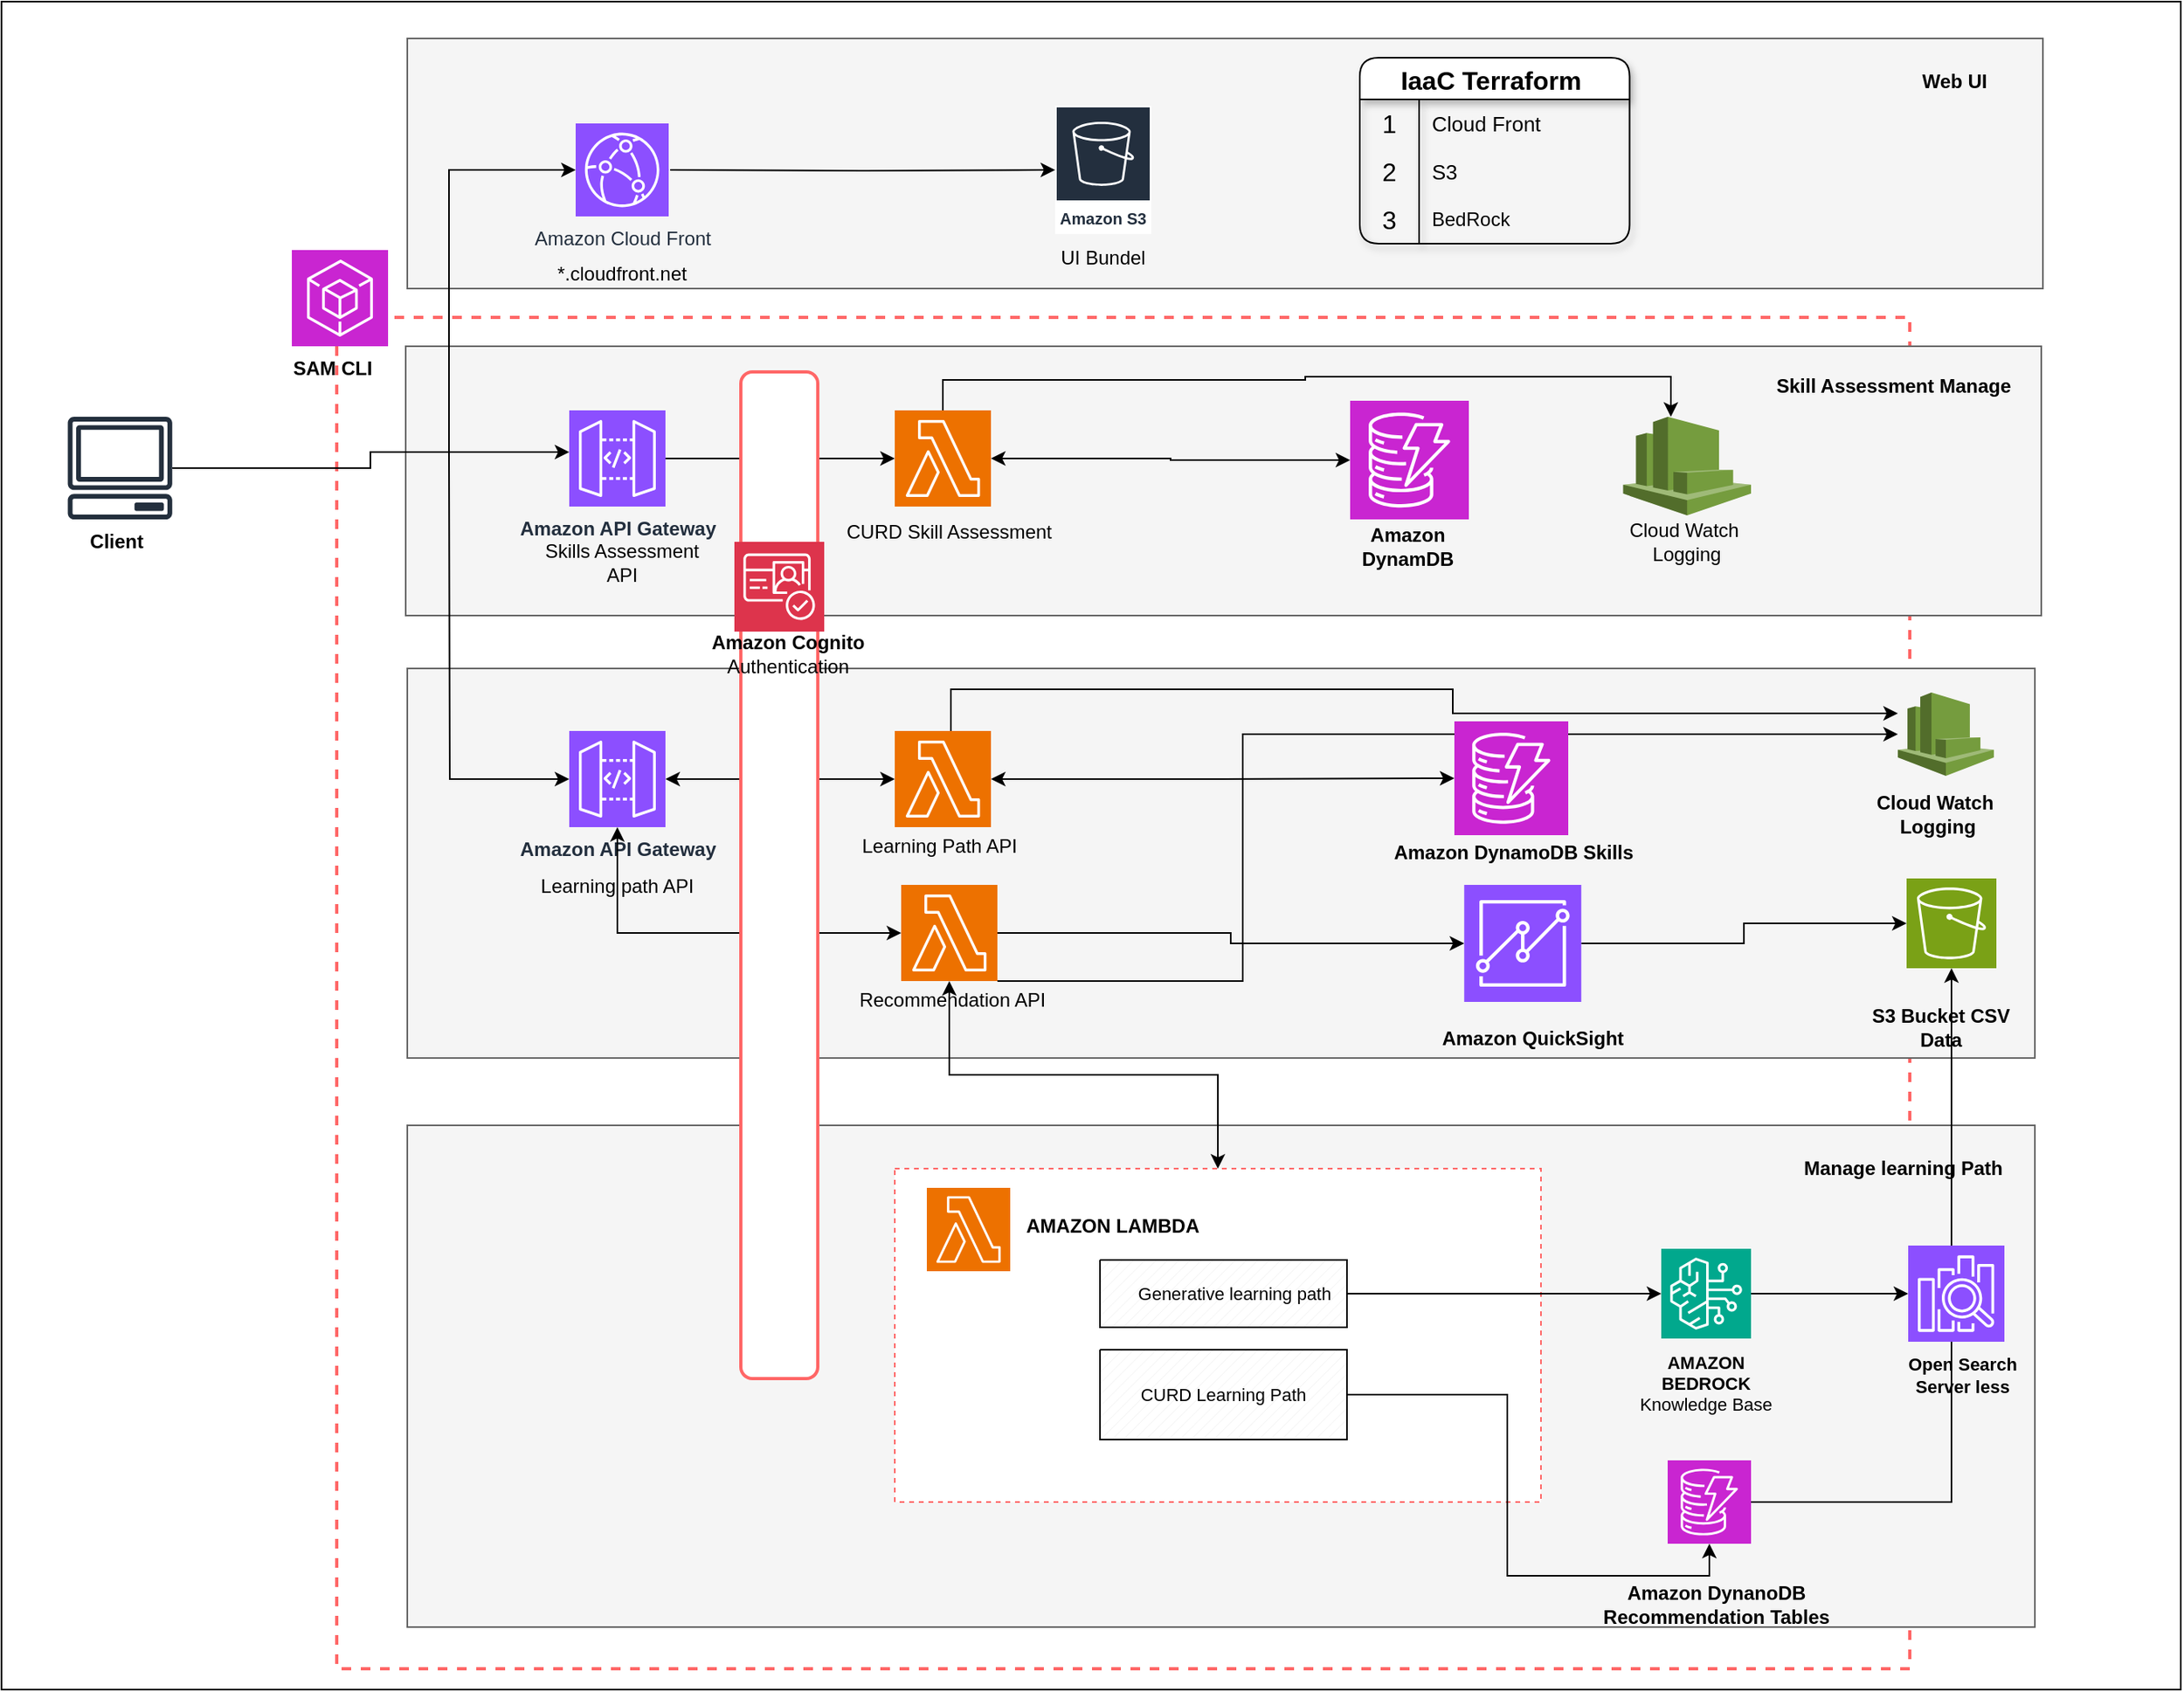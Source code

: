 <mxfile version="28.2.5">
  <diagram name="Page-1" id="J0pn-qvqmCMKmaqcsfVE">
    <mxGraphModel dx="1426" dy="743" grid="1" gridSize="13" guides="1" tooltips="1" connect="1" arrows="1" fold="1" page="1" pageScale="1" pageWidth="850" pageHeight="1100" math="0" shadow="0">
      <root>
        <mxCell id="0" />
        <mxCell id="1" parent="0" />
        <mxCell id="tY45VQPZwdm3tpJNNto9-136" value="" style="rounded=0;whiteSpace=wrap;html=1;" parent="1" vertex="1">
          <mxGeometry x="70.92" y="13" width="1359.08" height="1053" as="geometry" />
        </mxCell>
        <mxCell id="tY45VQPZwdm3tpJNNto9-113" value="" style="rounded=0;whiteSpace=wrap;html=1;dashed=1;strokeColor=#FF6666;strokeWidth=2;" parent="1" vertex="1">
          <mxGeometry x="280" y="210" width="981" height="843" as="geometry" />
        </mxCell>
        <mxCell id="tY45VQPZwdm3tpJNNto9-48" style="edgeStyle=orthogonalEdgeStyle;rounded=0;orthogonalLoop=1;jettySize=auto;html=1;entryX=0.05;entryY=0.367;entryDx=0;entryDy=0;entryPerimeter=0;" parent="1" source="tY45VQPZwdm3tpJNNto9-9" target="tY45VQPZwdm3tpJNNto9-12" edge="1">
          <mxGeometry relative="1" as="geometry" />
        </mxCell>
        <mxCell id="tY45VQPZwdm3tpJNNto9-1" value="" style="rounded=0;whiteSpace=wrap;html=1;fillColor=#f5f5f5;strokeColor=#666666;fontColor=#333333;" parent="1" vertex="1">
          <mxGeometry x="324" y="36" width="1020" height="156" as="geometry" />
        </mxCell>
        <mxCell id="tY45VQPZwdm3tpJNNto9-4" style="edgeStyle=orthogonalEdgeStyle;rounded=0;orthogonalLoop=1;jettySize=auto;html=1;" parent="1" target="tY45VQPZwdm3tpJNNto9-3" edge="1">
          <mxGeometry relative="1" as="geometry">
            <mxPoint x="488" y="118" as="sourcePoint" />
          </mxGeometry>
        </mxCell>
        <mxCell id="tY45VQPZwdm3tpJNNto9-3" value="Amazon S3" style="sketch=0;outlineConnect=0;fontColor=#232F3E;gradientColor=none;strokeColor=#ffffff;fillColor=#232F3E;dashed=0;verticalLabelPosition=middle;verticalAlign=bottom;align=center;html=1;whiteSpace=wrap;fontSize=10;fontStyle=1;spacing=3;shape=mxgraph.aws4.productIcon;prIcon=mxgraph.aws4.s3;" parent="1" vertex="1">
          <mxGeometry x="728" y="78" width="60" height="80" as="geometry" />
        </mxCell>
        <mxCell id="tY45VQPZwdm3tpJNNto9-5" value="*.cloudfront.net" style="text;html=1;align=center;verticalAlign=middle;whiteSpace=wrap;rounded=0;" parent="1" vertex="1">
          <mxGeometry x="408" y="168" width="100" height="30" as="geometry" />
        </mxCell>
        <mxCell id="tY45VQPZwdm3tpJNNto9-6" value="Amazon Cloud Front" style="sketch=0;points=[[0,0,0],[0.25,0,0],[0.5,0,0],[0.75,0,0],[1,0,0],[0,1,0],[0.25,1,0],[0.5,1,0],[0.75,1,0],[1,1,0],[0,0.25,0],[0,0.5,0],[0,0.75,0],[1,0.25,0],[1,0.5,0],[1,0.75,0]];outlineConnect=0;fontColor=#232F3E;fillColor=#8C4FFF;strokeColor=#ffffff;dashed=0;verticalLabelPosition=bottom;verticalAlign=top;align=center;html=1;fontSize=12;fontStyle=0;aspect=fixed;shape=mxgraph.aws4.resourceIcon;resIcon=mxgraph.aws4.cloudfront;" parent="1" vertex="1">
          <mxGeometry x="429" y="89" width="58" height="58" as="geometry" />
        </mxCell>
        <mxCell id="tY45VQPZwdm3tpJNNto9-7" value="UI Bundel" style="text;html=1;align=center;verticalAlign=middle;whiteSpace=wrap;rounded=0;" parent="1" vertex="1">
          <mxGeometry x="728" y="158" width="60" height="30" as="geometry" />
        </mxCell>
        <mxCell id="tY45VQPZwdm3tpJNNto9-8" value="" style="rounded=0;whiteSpace=wrap;html=1;fillColor=#f5f5f5;fontColor=#333333;strokeColor=#666666;" parent="1" vertex="1">
          <mxGeometry x="323" y="228" width="1020" height="168" as="geometry" />
        </mxCell>
        <mxCell id="tY45VQPZwdm3tpJNNto9-49" style="edgeStyle=orthogonalEdgeStyle;rounded=0;orthogonalLoop=1;jettySize=auto;html=1;" parent="1" source="tY45VQPZwdm3tpJNNto9-9" target="tY45VQPZwdm3tpJNNto9-12" edge="1">
          <mxGeometry relative="1" as="geometry" />
        </mxCell>
        <mxCell id="tY45VQPZwdm3tpJNNto9-9" value="&lt;b&gt;Amazon API Gateway&lt;/b&gt;" style="sketch=0;points=[[0,0,0],[0.25,0,0],[0.5,0,0],[0.75,0,0],[1,0,0],[0,1,0],[0.25,1,0],[0.5,1,0],[0.75,1,0],[1,1,0],[0,0.25,0],[0,0.5,0],[0,0.75,0],[1,0.25,0],[1,0.5,0],[1,0.75,0]];outlineConnect=0;fontColor=#232F3E;fillColor=#8C4FFF;strokeColor=#ffffff;dashed=0;verticalLabelPosition=bottom;verticalAlign=top;align=center;html=1;fontSize=12;fontStyle=0;aspect=fixed;shape=mxgraph.aws4.resourceIcon;resIcon=mxgraph.aws4.api_gateway;" parent="1" vertex="1">
          <mxGeometry x="425" y="268" width="60" height="60" as="geometry" />
        </mxCell>
        <mxCell id="tY45VQPZwdm3tpJNNto9-10" value="Skills Assessment API" style="text;html=1;align=center;verticalAlign=middle;whiteSpace=wrap;rounded=0;" parent="1" vertex="1">
          <mxGeometry x="403" y="336" width="110" height="54" as="geometry" />
        </mxCell>
        <mxCell id="tY45VQPZwdm3tpJNNto9-53" style="edgeStyle=orthogonalEdgeStyle;rounded=0;orthogonalLoop=1;jettySize=auto;html=1;startArrow=classic;startFill=1;" parent="1" source="tY45VQPZwdm3tpJNNto9-12" target="tY45VQPZwdm3tpJNNto9-27" edge="1">
          <mxGeometry relative="1" as="geometry" />
        </mxCell>
        <mxCell id="tY45VQPZwdm3tpJNNto9-12" value="" style="sketch=0;points=[[0,0,0],[0.25,0,0],[0.5,0,0],[0.75,0,0],[1,0,0],[0,1,0],[0.25,1,0],[0.5,1,0],[0.75,1,0],[1,1,0],[0,0.25,0],[0,0.5,0],[0,0.75,0],[1,0.25,0],[1,0.5,0],[1,0.75,0]];outlineConnect=0;fontColor=#232F3E;fillColor=#ED7100;strokeColor=#ffffff;dashed=0;verticalLabelPosition=bottom;verticalAlign=top;align=center;html=1;fontSize=12;fontStyle=0;aspect=fixed;shape=mxgraph.aws4.resourceIcon;resIcon=mxgraph.aws4.lambda;" parent="1" vertex="1">
          <mxGeometry x="628" y="268" width="60" height="60" as="geometry" />
        </mxCell>
        <mxCell id="tY45VQPZwdm3tpJNNto9-21" value="" style="rounded=0;whiteSpace=wrap;html=1;fillColor=#f5f5f5;fontColor=#333333;strokeColor=#666666;" parent="1" vertex="1">
          <mxGeometry x="324" y="429" width="1015" height="243" as="geometry" />
        </mxCell>
        <mxCell id="tY45VQPZwdm3tpJNNto9-110" style="edgeStyle=orthogonalEdgeStyle;rounded=0;orthogonalLoop=1;jettySize=auto;html=1;" parent="1" source="tY45VQPZwdm3tpJNNto9-23" target="tY45VQPZwdm3tpJNNto9-9" edge="1">
          <mxGeometry relative="1" as="geometry">
            <Array as="points">
              <mxPoint x="301" y="304" />
              <mxPoint x="301" y="294" />
            </Array>
          </mxGeometry>
        </mxCell>
        <mxCell id="tY45VQPZwdm3tpJNNto9-23" value="" style="sketch=0;outlineConnect=0;fontColor=#232F3E;gradientColor=none;fillColor=#232F3D;strokeColor=none;dashed=0;verticalLabelPosition=bottom;verticalAlign=top;align=center;html=1;fontSize=12;fontStyle=0;aspect=fixed;pointerEvents=1;shape=mxgraph.aws4.client;" parent="1" vertex="1">
          <mxGeometry x="112" y="272" width="65.68" height="64" as="geometry" />
        </mxCell>
        <mxCell id="tY45VQPZwdm3tpJNNto9-27" value="" style="sketch=0;points=[[0,0,0],[0.25,0,0],[0.5,0,0],[0.75,0,0],[1,0,0],[0,1,0],[0.25,1,0],[0.5,1,0],[0.75,1,0],[1,1,0],[0,0.25,0],[0,0.5,0],[0,0.75,0],[1,0.25,0],[1,0.5,0],[1,0.75,0]];outlineConnect=0;fontColor=#232F3E;fillColor=#C925D1;strokeColor=#ffffff;dashed=0;verticalLabelPosition=bottom;verticalAlign=top;align=center;html=1;fontSize=12;fontStyle=0;aspect=fixed;shape=mxgraph.aws4.resourceIcon;resIcon=mxgraph.aws4.dynamodb;" parent="1" vertex="1">
          <mxGeometry x="912" y="262" width="74" height="74" as="geometry" />
        </mxCell>
        <mxCell id="tY45VQPZwdm3tpJNNto9-47" style="edgeStyle=orthogonalEdgeStyle;rounded=0;orthogonalLoop=1;jettySize=auto;html=1;startArrow=classic;startFill=1;" parent="1" source="tY45VQPZwdm3tpJNNto9-29" target="tY45VQPZwdm3tpJNNto9-31" edge="1">
          <mxGeometry relative="1" as="geometry">
            <Array as="points">
              <mxPoint x="602" y="498" />
              <mxPoint x="602" y="498" />
            </Array>
          </mxGeometry>
        </mxCell>
        <mxCell id="tY45VQPZwdm3tpJNNto9-112" style="edgeStyle=orthogonalEdgeStyle;rounded=0;orthogonalLoop=1;jettySize=auto;html=1;endArrow=none;endFill=0;startArrow=classic;startFill=1;" parent="1" source="tY45VQPZwdm3tpJNNto9-29" edge="1">
          <mxGeometry relative="1" as="geometry">
            <mxPoint x="350" y="294" as="targetPoint" />
          </mxGeometry>
        </mxCell>
        <mxCell id="tY45VQPZwdm3tpJNNto9-29" value="&lt;b&gt;Amazon API Gateway&lt;/b&gt;" style="sketch=0;points=[[0,0,0],[0.25,0,0],[0.5,0,0],[0.75,0,0],[1,0,0],[0,1,0],[0.25,1,0],[0.5,1,0],[0.75,1,0],[1,1,0],[0,0.25,0],[0,0.5,0],[0,0.75,0],[1,0.25,0],[1,0.5,0],[1,0.75,0]];outlineConnect=0;fontColor=#232F3E;fillColor=#8C4FFF;strokeColor=#ffffff;dashed=0;verticalLabelPosition=bottom;verticalAlign=top;align=center;html=1;fontSize=12;fontStyle=0;aspect=fixed;shape=mxgraph.aws4.resourceIcon;resIcon=mxgraph.aws4.api_gateway;" parent="1" vertex="1">
          <mxGeometry x="425" y="468" width="60" height="60" as="geometry" />
        </mxCell>
        <mxCell id="tY45VQPZwdm3tpJNNto9-30" value="Learning path API" style="text;html=1;align=center;verticalAlign=middle;whiteSpace=wrap;rounded=0;" parent="1" vertex="1">
          <mxGeometry x="400" y="550" width="110" height="30" as="geometry" />
        </mxCell>
        <mxCell id="tY45VQPZwdm3tpJNNto9-46" style="edgeStyle=orthogonalEdgeStyle;rounded=0;orthogonalLoop=1;jettySize=auto;html=1;startArrow=classic;startFill=1;" parent="1" source="tY45VQPZwdm3tpJNNto9-31" target="tY45VQPZwdm3tpJNNto9-28" edge="1">
          <mxGeometry relative="1" as="geometry" />
        </mxCell>
        <mxCell id="tY45VQPZwdm3tpJNNto9-123" style="edgeStyle=orthogonalEdgeStyle;rounded=0;orthogonalLoop=1;jettySize=auto;html=1;" parent="1" source="tY45VQPZwdm3tpJNNto9-31" edge="1" target="tY45VQPZwdm3tpJNNto9-121">
          <mxGeometry relative="1" as="geometry">
            <mxPoint x="663.44" y="455" as="sourcePoint" />
            <mxPoint x="1259.0" y="457" as="targetPoint" />
            <Array as="points">
              <mxPoint x="663" y="442" />
              <mxPoint x="976" y="442" />
              <mxPoint x="976" y="457" />
            </Array>
          </mxGeometry>
        </mxCell>
        <mxCell id="tY45VQPZwdm3tpJNNto9-31" value="" style="sketch=0;points=[[0,0,0],[0.25,0,0],[0.5,0,0],[0.75,0,0],[1,0,0],[0,1,0],[0.25,1,0],[0.5,1,0],[0.75,1,0],[1,1,0],[0,0.25,0],[0,0.5,0],[0,0.75,0],[1,0.25,0],[1,0.5,0],[1,0.75,0]];outlineConnect=0;fontColor=#232F3E;fillColor=#ED7100;strokeColor=#ffffff;dashed=0;verticalLabelPosition=bottom;verticalAlign=top;align=center;html=1;fontSize=12;fontStyle=0;aspect=fixed;shape=mxgraph.aws4.resourceIcon;resIcon=mxgraph.aws4.lambda;" parent="1" vertex="1">
          <mxGeometry x="628" y="468" width="60" height="60" as="geometry" />
        </mxCell>
        <mxCell id="tY45VQPZwdm3tpJNNto9-32" value="CURD Skill Assessment" style="text;html=1;align=center;verticalAlign=middle;whiteSpace=wrap;rounded=0;" parent="1" vertex="1">
          <mxGeometry x="596" y="328" width="132" height="32" as="geometry" />
        </mxCell>
        <mxCell id="tY45VQPZwdm3tpJNNto9-33" value="Learning Path API" style="text;html=1;align=center;verticalAlign=middle;whiteSpace=wrap;rounded=0;" parent="1" vertex="1">
          <mxGeometry x="592" y="528" width="128" height="24" as="geometry" />
        </mxCell>
        <mxCell id="tY45VQPZwdm3tpJNNto9-81" style="edgeStyle=orthogonalEdgeStyle;rounded=0;orthogonalLoop=1;jettySize=auto;html=1;endArrow=classic;endFill=1;startArrow=classic;startFill=1;" parent="1" source="tY45VQPZwdm3tpJNNto9-34" target="tY45VQPZwdm3tpJNNto9-29" edge="1">
          <mxGeometry relative="1" as="geometry" />
        </mxCell>
        <mxCell id="vj-08WBLL29Uzv7ONImY-8" style="edgeStyle=orthogonalEdgeStyle;rounded=0;orthogonalLoop=1;jettySize=auto;html=1;" edge="1" parent="1" source="tY45VQPZwdm3tpJNNto9-34" target="tY45VQPZwdm3tpJNNto9-84">
          <mxGeometry relative="1" as="geometry" />
        </mxCell>
        <mxCell id="tY45VQPZwdm3tpJNNto9-34" value="" style="sketch=0;points=[[0,0,0],[0.25,0,0],[0.5,0,0],[0.75,0,0],[1,0,0],[0,1,0],[0.25,1,0],[0.5,1,0],[0.75,1,0],[1,1,0],[0,0.25,0],[0,0.5,0],[0,0.75,0],[1,0.25,0],[1,0.5,0],[1,0.75,0]];outlineConnect=0;fontColor=#232F3E;fillColor=#ED7100;strokeColor=#ffffff;dashed=0;verticalLabelPosition=bottom;verticalAlign=top;align=center;html=1;fontSize=12;fontStyle=0;aspect=fixed;shape=mxgraph.aws4.resourceIcon;resIcon=mxgraph.aws4.lambda;" parent="1" vertex="1">
          <mxGeometry x="632" y="564" width="60" height="60" as="geometry" />
        </mxCell>
        <mxCell id="tY45VQPZwdm3tpJNNto9-35" value="Recommendation API" style="text;html=1;align=center;verticalAlign=middle;whiteSpace=wrap;rounded=0;" parent="1" vertex="1">
          <mxGeometry x="600" y="624" width="128" height="24" as="geometry" />
        </mxCell>
        <mxCell id="tY45VQPZwdm3tpJNNto9-43" value="" style="rounded=0;whiteSpace=wrap;html=1;fillColor=#f5f5f5;fontColor=#333333;strokeColor=#666666;" parent="1" vertex="1">
          <mxGeometry x="324" y="714" width="1015" height="313" as="geometry" />
        </mxCell>
        <mxCell id="tY45VQPZwdm3tpJNNto9-44" value="" style="rounded=1;whiteSpace=wrap;html=1;strokeColor=#FF6666;strokeWidth=2;" parent="1" vertex="1">
          <mxGeometry x="532" y="244" width="48" height="628" as="geometry" />
        </mxCell>
        <mxCell id="tY45VQPZwdm3tpJNNto9-37" value="" style="sketch=0;points=[[0,0,0],[0.25,0,0],[0.5,0,0],[0.75,0,0],[1,0,0],[0,1,0],[0.25,1,0],[0.5,1,0],[0.75,1,0],[1,1,0],[0,0.25,0],[0,0.5,0],[0,0.75,0],[1,0.25,0],[1,0.5,0],[1,0.75,0]];outlineConnect=0;fontColor=#232F3E;fillColor=#DD344C;strokeColor=#ffffff;dashed=0;verticalLabelPosition=bottom;verticalAlign=top;align=center;html=1;fontSize=12;fontStyle=0;aspect=fixed;shape=mxgraph.aws4.resourceIcon;resIcon=mxgraph.aws4.cognito;" parent="1" vertex="1">
          <mxGeometry x="528" y="350" width="56" height="56" as="geometry" />
        </mxCell>
        <mxCell id="tY45VQPZwdm3tpJNNto9-38" value="&lt;b&gt;Amazon Cognito&lt;/b&gt;&lt;br&gt;Authentication" style="text;html=1;align=center;verticalAlign=middle;whiteSpace=wrap;rounded=0;" parent="1" vertex="1">
          <mxGeometry x="493" y="406" width="137" height="28" as="geometry" />
        </mxCell>
        <mxCell id="vj-08WBLL29Uzv7ONImY-4" style="edgeStyle=orthogonalEdgeStyle;rounded=0;orthogonalLoop=1;jettySize=auto;html=1;" edge="1" parent="1" source="tY45VQPZwdm3tpJNNto9-51" target="tY45VQPZwdm3tpJNNto9-86">
          <mxGeometry relative="1" as="geometry" />
        </mxCell>
        <mxCell id="tY45VQPZwdm3tpJNNto9-51" value="" style="sketch=0;points=[[0,0,0],[0.25,0,0],[0.5,0,0],[0.75,0,0],[1,0,0],[0,1,0],[0.25,1,0],[0.5,1,0],[0.75,1,0],[1,1,0],[0,0.25,0],[0,0.5,0],[0,0.75,0],[1,0.25,0],[1,0.5,0],[1,0.75,0]];outlineConnect=0;fontColor=#232F3E;fillColor=#C925D1;strokeColor=#ffffff;dashed=0;verticalLabelPosition=bottom;verticalAlign=top;align=center;html=1;fontSize=12;fontStyle=0;aspect=fixed;shape=mxgraph.aws4.resourceIcon;resIcon=mxgraph.aws4.dynamodb;" parent="1" vertex="1">
          <mxGeometry x="1110" y="923" width="52" height="52" as="geometry" />
        </mxCell>
        <mxCell id="tY45VQPZwdm3tpJNNto9-54" value="&lt;b&gt;Amazon DynamDB&lt;/b&gt;" style="text;html=1;align=center;verticalAlign=middle;whiteSpace=wrap;rounded=0;" parent="1" vertex="1">
          <mxGeometry x="918" y="338" width="60" height="30" as="geometry" />
        </mxCell>
        <mxCell id="tY45VQPZwdm3tpJNNto9-55" value="&lt;b&gt;Amazon DynamoDB Skills&lt;/b&gt;" style="text;html=1;align=center;verticalAlign=middle;whiteSpace=wrap;rounded=0;" parent="1" vertex="1">
          <mxGeometry x="936.75" y="528" width="153.5" height="32" as="geometry" />
        </mxCell>
        <mxCell id="tY45VQPZwdm3tpJNNto9-56" value="&lt;b&gt;Amazon DynanoDB&lt;br&gt;Recommendation Tables&lt;/b&gt;" style="text;html=1;align=center;verticalAlign=middle;whiteSpace=wrap;rounded=0;" parent="1" vertex="1">
          <mxGeometry x="1057.5" y="999" width="164.5" height="28" as="geometry" />
        </mxCell>
        <mxCell id="tY45VQPZwdm3tpJNNto9-59" value="" style="rounded=0;whiteSpace=wrap;html=1;dashed=1;strokeColor=#FF6666;" parent="1" vertex="1">
          <mxGeometry x="628" y="741" width="403" height="208" as="geometry" />
        </mxCell>
        <mxCell id="tY45VQPZwdm3tpJNNto9-62" value="&lt;b&gt;AMAZON LAMBDA&lt;/b&gt;" style="text;html=1;align=center;verticalAlign=middle;whiteSpace=wrap;rounded=0;" parent="1" vertex="1">
          <mxGeometry x="700" y="765" width="128" height="24" as="geometry" />
        </mxCell>
        <mxCell id="tY45VQPZwdm3tpJNNto9-77" style="edgeStyle=orthogonalEdgeStyle;rounded=0;orthogonalLoop=1;jettySize=auto;html=1;" parent="1" source="tY45VQPZwdm3tpJNNto9-65" target="tY45VQPZwdm3tpJNNto9-75" edge="1">
          <mxGeometry relative="1" as="geometry" />
        </mxCell>
        <mxCell id="tY45VQPZwdm3tpJNNto9-65" value="" style="verticalLabelPosition=bottom;verticalAlign=top;html=1;shape=mxgraph.basic.patternFillRect;fillStyle=diag;step=5;fillStrokeWidth=0.2;fillStrokeColor=#dddddd;" parent="1" vertex="1">
          <mxGeometry x="756" y="798" width="154" height="42" as="geometry" />
        </mxCell>
        <mxCell id="tY45VQPZwdm3tpJNNto9-66" value="" style="verticalLabelPosition=bottom;verticalAlign=top;html=1;shape=mxgraph.basic.patternFillRect;fillStyle=diag;step=5;fillStrokeWidth=0.2;fillStrokeColor=#dddddd;" parent="1" vertex="1">
          <mxGeometry x="756" y="854" width="154" height="56" as="geometry" />
        </mxCell>
        <mxCell id="tY45VQPZwdm3tpJNNto9-68" value="Generative learning path" style="text;html=1;align=center;verticalAlign=middle;whiteSpace=wrap;rounded=0;fontSize=11;" parent="1" vertex="1">
          <mxGeometry x="777" y="805" width="126" height="28" as="geometry" />
        </mxCell>
        <mxCell id="tY45VQPZwdm3tpJNNto9-70" value="CURD Learning Path" style="text;html=1;align=center;verticalAlign=middle;whiteSpace=wrap;rounded=0;fontSize=11;" parent="1" vertex="1">
          <mxGeometry x="770" y="868" width="126" height="28" as="geometry" />
        </mxCell>
        <mxCell id="tY45VQPZwdm3tpJNNto9-79" style="edgeStyle=orthogonalEdgeStyle;rounded=0;orthogonalLoop=1;jettySize=auto;html=1;" parent="1" source="tY45VQPZwdm3tpJNNto9-75" target="tY45VQPZwdm3tpJNNto9-78" edge="1">
          <mxGeometry relative="1" as="geometry" />
        </mxCell>
        <mxCell id="tY45VQPZwdm3tpJNNto9-75" value="" style="sketch=0;points=[[0,0,0],[0.25,0,0],[0.5,0,0],[0.75,0,0],[1,0,0],[0,1,0],[0.25,1,0],[0.5,1,0],[0.75,1,0],[1,1,0],[0,0.25,0],[0,0.5,0],[0,0.75,0],[1,0.25,0],[1,0.5,0],[1,0.75,0]];outlineConnect=0;fontColor=#232F3E;fillColor=#01A88D;strokeColor=#ffffff;dashed=0;verticalLabelPosition=bottom;verticalAlign=top;align=center;html=1;fontSize=12;fontStyle=0;aspect=fixed;shape=mxgraph.aws4.resourceIcon;resIcon=mxgraph.aws4.bedrock;" parent="1" vertex="1">
          <mxGeometry x="1106" y="791" width="56" height="56" as="geometry" />
        </mxCell>
        <mxCell id="tY45VQPZwdm3tpJNNto9-76" value="&lt;b&gt;AMAZON BEDROCK&lt;/b&gt;&lt;br&gt;Knowledge Base" style="text;html=1;align=center;verticalAlign=middle;whiteSpace=wrap;rounded=0;fontSize=11;" parent="1" vertex="1">
          <mxGeometry x="1083.25" y="854" width="101.5" height="42" as="geometry" />
        </mxCell>
        <mxCell id="tY45VQPZwdm3tpJNNto9-78" value="" style="sketch=0;points=[[0,0,0],[0.25,0,0],[0.5,0,0],[0.75,0,0],[1,0,0],[0,1,0],[0.25,1,0],[0.5,1,0],[0.75,1,0],[1,1,0],[0,0.25,0],[0,0.5,0],[0,0.75,0],[1,0.25,0],[1,0.5,0],[1,0.75,0]];outlineConnect=0;fontColor=#232F3E;fillColor=#8C4FFF;strokeColor=#ffffff;dashed=0;verticalLabelPosition=bottom;verticalAlign=top;align=center;html=1;fontSize=12;fontStyle=0;aspect=fixed;shape=mxgraph.aws4.resourceIcon;resIcon=mxgraph.aws4.elasticsearch_service;" parent="1" vertex="1">
          <mxGeometry x="1260" y="789" width="60" height="60" as="geometry" />
        </mxCell>
        <mxCell id="tY45VQPZwdm3tpJNNto9-80" value="&lt;b&gt;Open Search&lt;br&gt;Server less&lt;/b&gt;" style="text;html=1;align=center;verticalAlign=middle;whiteSpace=wrap;rounded=0;fontSize=11;" parent="1" vertex="1">
          <mxGeometry x="1242.5" y="849" width="101.5" height="42" as="geometry" />
        </mxCell>
        <mxCell id="tY45VQPZwdm3tpJNNto9-87" style="edgeStyle=orthogonalEdgeStyle;rounded=0;orthogonalLoop=1;jettySize=auto;html=1;" parent="1" source="tY45VQPZwdm3tpJNNto9-84" target="tY45VQPZwdm3tpJNNto9-86" edge="1">
          <mxGeometry relative="1" as="geometry" />
        </mxCell>
        <mxCell id="tY45VQPZwdm3tpJNNto9-84" value="" style="sketch=0;points=[[0,0,0],[0.25,0,0],[0.5,0,0],[0.75,0,0],[1,0,0],[0,1,0],[0.25,1,0],[0.5,1,0],[0.75,1,0],[1,1,0],[0,0.25,0],[0,0.5,0],[0,0.75,0],[1,0.25,0],[1,0.5,0],[1,0.75,0]];outlineConnect=0;fontColor=#232F3E;fillColor=#8C4FFF;strokeColor=#ffffff;dashed=0;verticalLabelPosition=bottom;verticalAlign=top;align=center;html=1;fontSize=12;fontStyle=0;aspect=fixed;shape=mxgraph.aws4.resourceIcon;resIcon=mxgraph.aws4.quicksight;" parent="1" vertex="1">
          <mxGeometry x="983.13" y="564" width="73" height="73" as="geometry" />
        </mxCell>
        <mxCell id="tY45VQPZwdm3tpJNNto9-86" value="" style="sketch=0;points=[[0,0,0],[0.25,0,0],[0.5,0,0],[0.75,0,0],[1,0,0],[0,1,0],[0.25,1,0],[0.5,1,0],[0.75,1,0],[1,1,0],[0,0.25,0],[0,0.5,0],[0,0.75,0],[1,0.25,0],[1,0.5,0],[1,0.75,0]];outlineConnect=0;fontColor=#232F3E;fillColor=#7AA116;strokeColor=#ffffff;dashed=0;verticalLabelPosition=bottom;verticalAlign=top;align=center;html=1;fontSize=12;fontStyle=0;aspect=fixed;shape=mxgraph.aws4.resourceIcon;resIcon=mxgraph.aws4.s3;" parent="1" vertex="1">
          <mxGeometry x="1259" y="560" width="56" height="56" as="geometry" />
        </mxCell>
        <mxCell id="tY45VQPZwdm3tpJNNto9-90" value="&lt;b&gt;Amazon QuickSight&lt;/b&gt;" style="text;html=1;align=center;verticalAlign=middle;whiteSpace=wrap;rounded=0;" parent="1" vertex="1">
          <mxGeometry x="962.25" y="648" width="128" height="24" as="geometry" />
        </mxCell>
        <mxCell id="tY45VQPZwdm3tpJNNto9-91" value="&lt;b&gt;S3 Bucket CSV Data&lt;/b&gt;" style="text;html=1;align=center;verticalAlign=middle;whiteSpace=wrap;rounded=0;" parent="1" vertex="1">
          <mxGeometry x="1227" y="637" width="107" height="32" as="geometry" />
        </mxCell>
        <mxCell id="tY45VQPZwdm3tpJNNto9-92" value="&lt;b&gt;Web UI&lt;/b&gt;" style="text;html=1;align=center;verticalAlign=middle;whiteSpace=wrap;rounded=0;" parent="1" vertex="1">
          <mxGeometry x="1259" y="48" width="60" height="30" as="geometry" />
        </mxCell>
        <mxCell id="tY45VQPZwdm3tpJNNto9-93" value="&lt;b&gt;Skill Assessment Manage&lt;/b&gt;" style="text;html=1;align=center;verticalAlign=middle;whiteSpace=wrap;rounded=0;" parent="1" vertex="1">
          <mxGeometry x="1165" y="238" width="172" height="30" as="geometry" />
        </mxCell>
        <mxCell id="tY45VQPZwdm3tpJNNto9-111" style="edgeStyle=orthogonalEdgeStyle;rounded=0;orthogonalLoop=1;jettySize=auto;html=1;labelBorderColor=none;fontColor=default;endArrow=none;endFill=0;startArrow=classic;startFill=1;" parent="1" source="tY45VQPZwdm3tpJNNto9-6" edge="1">
          <mxGeometry relative="1" as="geometry">
            <mxPoint x="350" y="294" as="targetPoint" />
            <Array as="points">
              <mxPoint x="350" y="118" />
            </Array>
          </mxGeometry>
        </mxCell>
        <mxCell id="tY45VQPZwdm3tpJNNto9-115" value="" style="sketch=0;points=[[0,0,0],[0.25,0,0],[0.5,0,0],[0.75,0,0],[1,0,0],[0,1,0],[0.25,1,0],[0.5,1,0],[0.75,1,0],[1,1,0],[0,0.25,0],[0,0.5,0],[0,0.75,0],[1,0.25,0],[1,0.5,0],[1,0.75,0]];outlineConnect=0;fontColor=#232F3E;fillColor=#C925D1;strokeColor=#ffffff;dashed=0;verticalLabelPosition=bottom;verticalAlign=top;align=center;html=1;fontSize=12;fontStyle=0;aspect=fixed;shape=mxgraph.aws4.resourceIcon;resIcon=mxgraph.aws4.tools_and_sdks;" parent="1" vertex="1">
          <mxGeometry x="252" y="168" width="60" height="60" as="geometry" />
        </mxCell>
        <mxCell id="tY45VQPZwdm3tpJNNto9-116" value="&lt;b&gt;Client&amp;nbsp;&lt;/b&gt;" style="text;html=1;align=center;verticalAlign=middle;whiteSpace=wrap;rounded=0;" parent="1" vertex="1">
          <mxGeometry x="98" y="336" width="92.92" height="28" as="geometry" />
        </mxCell>
        <mxCell id="tY45VQPZwdm3tpJNNto9-117" value="&lt;b&gt;SAM CLI&lt;/b&gt;" style="text;html=1;align=center;verticalAlign=middle;whiteSpace=wrap;rounded=0;" parent="1" vertex="1">
          <mxGeometry x="231.08" y="228" width="92.92" height="28" as="geometry" />
        </mxCell>
        <mxCell id="tY45VQPZwdm3tpJNNto9-118" value="" style="outlineConnect=0;dashed=0;verticalLabelPosition=bottom;verticalAlign=top;align=center;html=1;shape=mxgraph.aws3.cloudwatch;fillColor=#759C3E;gradientColor=none;" parent="1" vertex="1">
          <mxGeometry x="1082.25" y="272" width="79.75" height="61.5" as="geometry" />
        </mxCell>
        <mxCell id="tY45VQPZwdm3tpJNNto9-119" value="Cloud Watch&amp;nbsp;&lt;br&gt;Logging" style="text;html=1;align=center;verticalAlign=middle;whiteSpace=wrap;rounded=0;" parent="1" vertex="1">
          <mxGeometry x="1056.13" y="334" width="132" height="32" as="geometry" />
        </mxCell>
        <mxCell id="tY45VQPZwdm3tpJNNto9-120" style="edgeStyle=orthogonalEdgeStyle;rounded=0;orthogonalLoop=1;jettySize=auto;html=1;" parent="1" source="tY45VQPZwdm3tpJNNto9-12" target="tY45VQPZwdm3tpJNNto9-118" edge="1">
          <mxGeometry relative="1" as="geometry">
            <Array as="points">
              <mxPoint x="658" y="249" />
              <mxPoint x="884" y="249" />
              <mxPoint x="884" y="247" />
              <mxPoint x="1112" y="247" />
            </Array>
          </mxGeometry>
        </mxCell>
        <mxCell id="tY45VQPZwdm3tpJNNto9-121" value="" style="outlineConnect=0;dashed=0;verticalLabelPosition=bottom;verticalAlign=top;align=center;html=1;shape=mxgraph.aws3.cloudwatch;fillColor=#759C3E;gradientColor=none;" parent="1" vertex="1">
          <mxGeometry x="1253.56" y="444" width="59.87" height="52" as="geometry" />
        </mxCell>
        <mxCell id="tY45VQPZwdm3tpJNNto9-122" value="Cloud Watch&amp;nbsp;&lt;br&gt;Logging" style="text;html=1;align=center;verticalAlign=middle;whiteSpace=wrap;rounded=0;fontStyle=1" parent="1" vertex="1">
          <mxGeometry x="1220" y="507" width="117" height="26" as="geometry" />
        </mxCell>
        <mxCell id="tY45VQPZwdm3tpJNNto9-124" style="edgeStyle=orthogonalEdgeStyle;rounded=0;orthogonalLoop=1;jettySize=auto;html=1;" parent="1" source="tY45VQPZwdm3tpJNNto9-34" target="tY45VQPZwdm3tpJNNto9-121" edge="1">
          <mxGeometry relative="1" as="geometry">
            <mxPoint x="845" y="442" as="targetPoint" />
            <Array as="points">
              <mxPoint x="845" y="624" />
              <mxPoint x="845" y="470" />
            </Array>
          </mxGeometry>
        </mxCell>
        <mxCell id="tY45VQPZwdm3tpJNNto9-28" value="" style="sketch=0;points=[[0,0,0],[0.25,0,0],[0.5,0,0],[0.75,0,0],[1,0,0],[0,1,0],[0.25,1,0],[0.5,1,0],[0.75,1,0],[1,1,0],[0,0.25,0],[0,0.5,0],[0,0.75,0],[1,0.25,0],[1,0.5,0],[1,0.75,0]];outlineConnect=0;fontColor=#232F3E;fillColor=#C925D1;strokeColor=#ffffff;dashed=0;verticalLabelPosition=bottom;verticalAlign=top;align=center;html=1;fontSize=12;fontStyle=0;aspect=fixed;shape=mxgraph.aws4.resourceIcon;resIcon=mxgraph.aws4.dynamodb;" parent="1" vertex="1">
          <mxGeometry x="977" y="462" width="71" height="71" as="geometry" />
        </mxCell>
        <mxCell id="tY45VQPZwdm3tpJNNto9-126" value="IaaC Terraform " style="shape=table;startSize=26;container=1;collapsible=0;childLayout=tableLayout;fixedRows=1;rowLines=0;fontStyle=1;strokeColor=default;fontSize=16;rounded=1;swimlaneLine=1;shadow=1;" parent="1" vertex="1">
          <mxGeometry x="918" y="48" width="168.25" height="116" as="geometry" />
        </mxCell>
        <mxCell id="tY45VQPZwdm3tpJNNto9-127" value="" style="shape=tableRow;horizontal=0;startSize=0;swimlaneHead=0;swimlaneBody=0;top=0;left=0;bottom=0;right=0;collapsible=0;dropTarget=0;fillColor=none;points=[[0,0.5],[1,0.5]];portConstraint=eastwest;strokeColor=inherit;fontSize=16;" parent="tY45VQPZwdm3tpJNNto9-126" vertex="1">
          <mxGeometry y="26" width="168.25" height="30" as="geometry" />
        </mxCell>
        <mxCell id="tY45VQPZwdm3tpJNNto9-128" value="1" style="shape=partialRectangle;html=1;whiteSpace=wrap;connectable=0;fillColor=none;top=0;left=0;bottom=0;right=0;overflow=hidden;pointerEvents=1;strokeColor=inherit;fontSize=16;" parent="tY45VQPZwdm3tpJNNto9-127" vertex="1">
          <mxGeometry width="37" height="30" as="geometry">
            <mxRectangle width="37" height="30" as="alternateBounds" />
          </mxGeometry>
        </mxCell>
        <mxCell id="tY45VQPZwdm3tpJNNto9-129" value="Cloud Front" style="shape=partialRectangle;html=1;whiteSpace=wrap;connectable=0;fillColor=none;top=0;left=0;bottom=0;right=0;align=left;spacingLeft=6;overflow=hidden;strokeColor=inherit;fontSize=13;" parent="tY45VQPZwdm3tpJNNto9-127" vertex="1">
          <mxGeometry x="37" width="131" height="30" as="geometry">
            <mxRectangle width="131" height="30" as="alternateBounds" />
          </mxGeometry>
        </mxCell>
        <mxCell id="tY45VQPZwdm3tpJNNto9-130" value="" style="shape=tableRow;horizontal=0;startSize=0;swimlaneHead=0;swimlaneBody=0;top=0;left=0;bottom=0;right=0;collapsible=0;dropTarget=0;fillColor=none;points=[[0,0.5],[1,0.5]];portConstraint=eastwest;strokeColor=inherit;fontSize=16;" parent="tY45VQPZwdm3tpJNNto9-126" vertex="1">
          <mxGeometry y="56" width="168.25" height="30" as="geometry" />
        </mxCell>
        <mxCell id="tY45VQPZwdm3tpJNNto9-131" value="2" style="shape=partialRectangle;html=1;whiteSpace=wrap;connectable=0;fillColor=none;top=0;left=0;bottom=0;right=0;overflow=hidden;strokeColor=inherit;fontSize=16;" parent="tY45VQPZwdm3tpJNNto9-130" vertex="1">
          <mxGeometry width="37" height="30" as="geometry">
            <mxRectangle width="37" height="30" as="alternateBounds" />
          </mxGeometry>
        </mxCell>
        <mxCell id="tY45VQPZwdm3tpJNNto9-132" value="S3" style="shape=partialRectangle;html=1;whiteSpace=wrap;connectable=0;fillColor=none;top=0;left=0;bottom=0;right=0;align=left;spacingLeft=6;overflow=hidden;strokeColor=inherit;fontSize=13;" parent="tY45VQPZwdm3tpJNNto9-130" vertex="1">
          <mxGeometry x="37" width="131" height="30" as="geometry">
            <mxRectangle width="131" height="30" as="alternateBounds" />
          </mxGeometry>
        </mxCell>
        <mxCell id="tY45VQPZwdm3tpJNNto9-133" value="" style="shape=tableRow;horizontal=0;startSize=0;swimlaneHead=0;swimlaneBody=0;top=0;left=0;bottom=0;right=0;collapsible=0;dropTarget=0;fillColor=none;points=[[0,0.5],[1,0.5]];portConstraint=eastwest;strokeColor=inherit;fontSize=16;" parent="tY45VQPZwdm3tpJNNto9-126" vertex="1">
          <mxGeometry y="86" width="168.25" height="30" as="geometry" />
        </mxCell>
        <mxCell id="tY45VQPZwdm3tpJNNto9-134" value="3" style="shape=partialRectangle;html=1;whiteSpace=wrap;connectable=0;fillColor=none;top=0;left=0;bottom=0;right=0;overflow=hidden;strokeColor=inherit;fontSize=16;" parent="tY45VQPZwdm3tpJNNto9-133" vertex="1">
          <mxGeometry width="37" height="30" as="geometry">
            <mxRectangle width="37" height="30" as="alternateBounds" />
          </mxGeometry>
        </mxCell>
        <mxCell id="tY45VQPZwdm3tpJNNto9-135" value="&lt;font&gt;BedRock&lt;/font&gt;" style="shape=partialRectangle;html=1;whiteSpace=wrap;connectable=0;fillColor=none;top=0;left=0;bottom=0;right=0;align=left;spacingLeft=6;overflow=hidden;strokeColor=inherit;fontSize=12;strokeWidth=1;" parent="tY45VQPZwdm3tpJNNto9-133" vertex="1">
          <mxGeometry x="37" width="131" height="30" as="geometry">
            <mxRectangle width="131" height="30" as="alternateBounds" />
          </mxGeometry>
        </mxCell>
        <mxCell id="vj-08WBLL29Uzv7ONImY-1" value="&lt;b&gt;Manage learning Path&lt;/b&gt;" style="text;html=1;align=center;verticalAlign=middle;whiteSpace=wrap;rounded=0;" vertex="1" parent="1">
          <mxGeometry x="1171" y="726" width="172" height="30" as="geometry" />
        </mxCell>
        <mxCell id="vj-08WBLL29Uzv7ONImY-3" style="edgeStyle=orthogonalEdgeStyle;rounded=0;orthogonalLoop=1;jettySize=auto;html=1;entryX=0.5;entryY=1;entryDx=0;entryDy=0;entryPerimeter=0;" edge="1" parent="1" source="tY45VQPZwdm3tpJNNto9-66" target="tY45VQPZwdm3tpJNNto9-51">
          <mxGeometry relative="1" as="geometry" />
        </mxCell>
        <mxCell id="vj-08WBLL29Uzv7ONImY-5" style="edgeStyle=orthogonalEdgeStyle;rounded=0;orthogonalLoop=1;jettySize=auto;html=1;entryX=0.5;entryY=0;entryDx=0;entryDy=0;startArrow=classic;startFill=1;" edge="1" parent="1" source="tY45VQPZwdm3tpJNNto9-34" target="tY45VQPZwdm3tpJNNto9-59">
          <mxGeometry relative="1" as="geometry" />
        </mxCell>
        <mxCell id="vj-08WBLL29Uzv7ONImY-6" value="" style="sketch=0;points=[[0,0,0],[0.25,0,0],[0.5,0,0],[0.75,0,0],[1,0,0],[0,1,0],[0.25,1,0],[0.5,1,0],[0.75,1,0],[1,1,0],[0,0.25,0],[0,0.5,0],[0,0.75,0],[1,0.25,0],[1,0.5,0],[1,0.75,0]];outlineConnect=0;fontColor=#232F3E;fillColor=#ED7100;strokeColor=#ffffff;dashed=0;verticalLabelPosition=bottom;verticalAlign=top;align=center;html=1;fontSize=12;fontStyle=0;aspect=fixed;shape=mxgraph.aws4.resourceIcon;resIcon=mxgraph.aws4.lambda;" vertex="1" parent="1">
          <mxGeometry x="648" y="753" width="52" height="52" as="geometry" />
        </mxCell>
      </root>
    </mxGraphModel>
  </diagram>
</mxfile>

